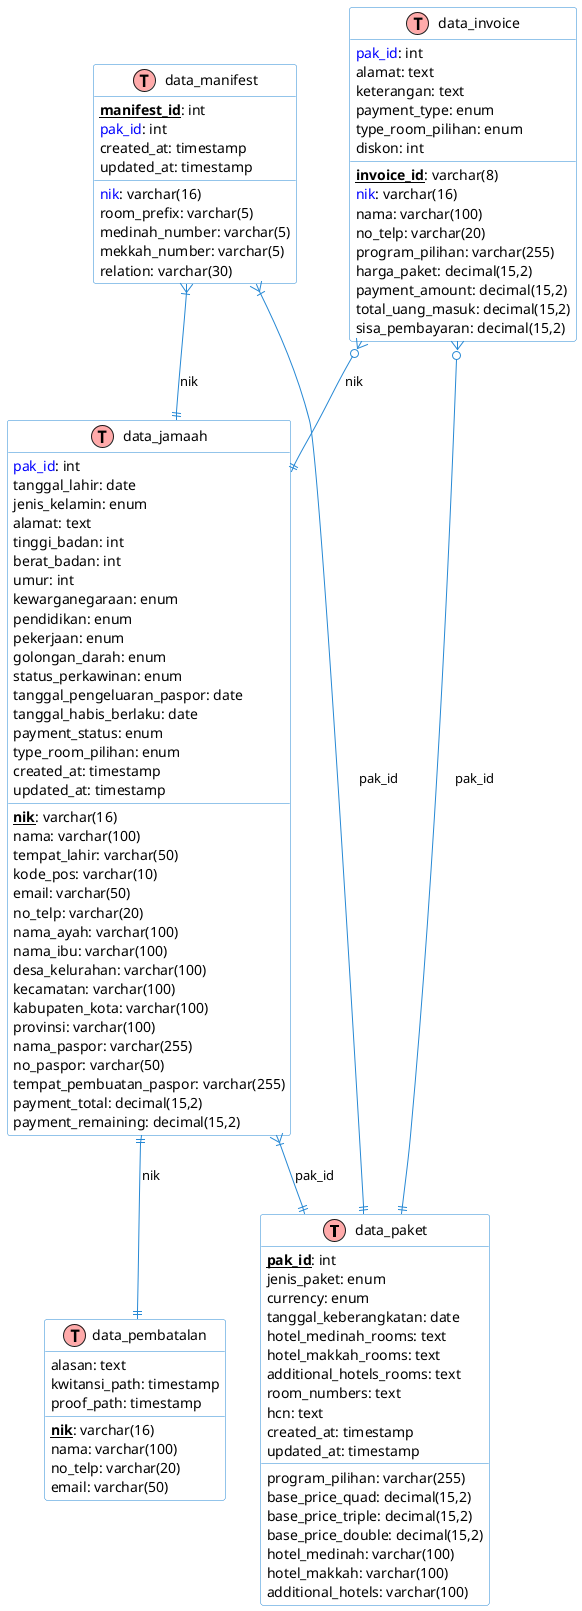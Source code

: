 @startuml MIW Database Diagram

!define table(x) class x << (T,#FFAAAA) >>
!define primary_key(x) <b><u>x</u></b>
!define foreign_key(x) <color:blue>x</color>

skinparam class {
    BackgroundColor White
    ArrowColor #2688d4
    BorderColor #2688d4
}

table(data_paket) {
    primary_key(pak_id): int
    jenis_paket: enum
    currency: enum
    program_pilihan: varchar(255)
    tanggal_keberangkatan: date
    base_price_quad: decimal(15,2)
    base_price_triple: decimal(15,2)
    base_price_double: decimal(15,2)
    hotel_medinah: varchar(100)
    hotel_makkah: varchar(100)
    additional_hotels: varchar(100)
    hotel_medinah_rooms: text
    hotel_makkah_rooms: text
    additional_hotels_rooms: text
    room_numbers: text
    hcn: text
    created_at: timestamp
    updated_at: timestamp
}

table(data_jamaah) {
    primary_key(nik): varchar(16)
    foreign_key(pak_id): int
    nama: varchar(100)
    tempat_lahir: varchar(50)
    tanggal_lahir: date
    jenis_kelamin: enum
    alamat: text
    kode_pos: varchar(10)
    email: varchar(50)
    no_telp: varchar(20)
    tinggi_badan: int
    berat_badan: int
    nama_ayah: varchar(100)
    nama_ibu: varchar(100)
    umur: int
    kewarganegaraan: enum
    desa_kelurahan: varchar(100)
    kecamatan: varchar(100)
    kabupaten_kota: varchar(100)
    provinsi: varchar(100)
    pendidikan: enum
    pekerjaan: enum
    golongan_darah: enum
    status_perkawinan: enum
    nama_paspor: varchar(255)
    no_paspor: varchar(50)
    tempat_pembuatan_paspor: varchar(255)
    tanggal_pengeluaran_paspor: date
    tanggal_habis_berlaku: date
    payment_status: enum
    payment_total: decimal(15,2)
    payment_remaining: decimal(15,2)
    type_room_pilihan: enum
    created_at: timestamp
    updated_at: timestamp
}

table(data_invoice) {
    primary_key(invoice_id): varchar(8)
    foreign_key(pak_id): int
    foreign_key(nik): varchar(16)
    nama: varchar(100)
    alamat: text
    no_telp: varchar(20)
    keterangan: text
    payment_type: enum
    program_pilihan: varchar(255)
    type_room_pilihan: enum
    harga_paket: decimal(15,2)
    payment_amount: decimal(15,2)
    diskon: int
    total_uang_masuk: decimal(15,2)
    sisa_pembayaran: decimal(15,2)
}

table(data_manifest) {
    primary_key(manifest_id): int
    foreign_key(pak_id): int
    foreign_key(nik): varchar(16)
    room_prefix: varchar(5)
    medinah_number: varchar(5)
    mekkah_number: varchar(5)
    relation: varchar(30)
    created_at: timestamp
    updated_at: timestamp
}

table(data_pembatalan) {
    primary_key(nik): varchar(16)
    nama: varchar(100)
    no_telp: varchar(20)
    email: varchar(50)
    alasan: text
    kwitansi_path: timestamp
    proof_path: timestamp
}

' Relationships
data_jamaah ||--|| data_pembatalan : "nik"
data_jamaah }|--|| data_paket : "pak_id"
data_manifest }|--|| data_paket : "pak_id"
data_manifest }|--|| data_jamaah : "nik"
data_invoice }o--|| data_paket : "pak_id"
data_invoice }o--|| data_jamaah : "nik"

@enduml
